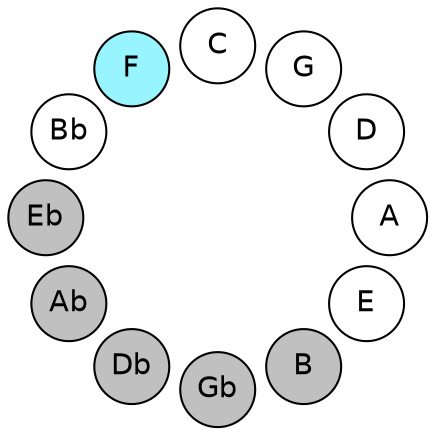 
graph {

layout = circo;
mindist = .1

node [shape = circle, fontname = Helvetica, margin = 0, style = filled]
edge [style=invis]

subgraph 1 {
	E -- B -- Gb -- Db -- Ab -- Eb -- Bb -- F -- C -- G -- D -- A -- E
}

E [fillcolor = white];
B [fillcolor = gray];
Gb [fillcolor = gray];
Db [fillcolor = gray];
Ab [fillcolor = gray];
Eb [fillcolor = gray];
Bb [fillcolor = white];
F [fillcolor = cadetblue1];
C [fillcolor = white];
G [fillcolor = white];
D [fillcolor = white];
A [fillcolor = white];
}
